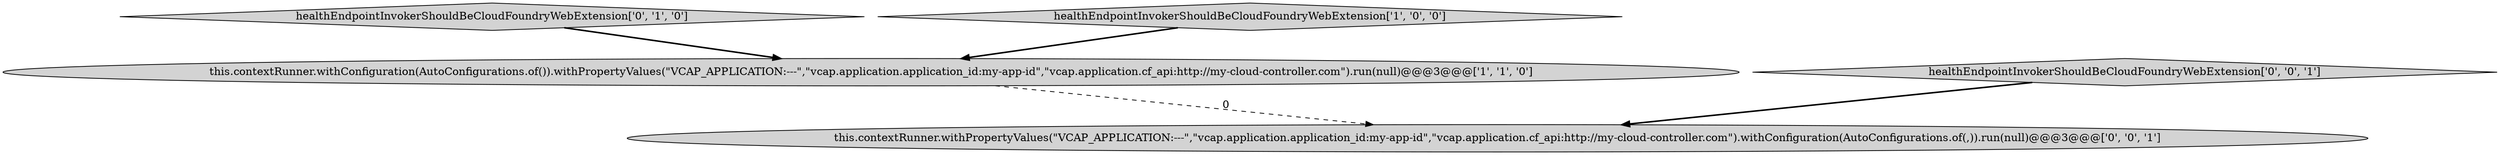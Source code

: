 digraph {
2 [style = filled, label = "healthEndpointInvokerShouldBeCloudFoundryWebExtension['0', '1', '0']", fillcolor = lightgray, shape = diamond image = "AAA0AAABBB2BBB"];
1 [style = filled, label = "healthEndpointInvokerShouldBeCloudFoundryWebExtension['1', '0', '0']", fillcolor = lightgray, shape = diamond image = "AAA0AAABBB1BBB"];
3 [style = filled, label = "this.contextRunner.withPropertyValues(\"VCAP_APPLICATION:---\",\"vcap.application.application_id:my-app-id\",\"vcap.application.cf_api:http://my-cloud-controller.com\").withConfiguration(AutoConfigurations.of(,)).run(null)@@@3@@@['0', '0', '1']", fillcolor = lightgray, shape = ellipse image = "AAA0AAABBB3BBB"];
4 [style = filled, label = "healthEndpointInvokerShouldBeCloudFoundryWebExtension['0', '0', '1']", fillcolor = lightgray, shape = diamond image = "AAA0AAABBB3BBB"];
0 [style = filled, label = "this.contextRunner.withConfiguration(AutoConfigurations.of()).withPropertyValues(\"VCAP_APPLICATION:---\",\"vcap.application.application_id:my-app-id\",\"vcap.application.cf_api:http://my-cloud-controller.com\").run(null)@@@3@@@['1', '1', '0']", fillcolor = lightgray, shape = ellipse image = "AAA0AAABBB1BBB"];
2->0 [style = bold, label=""];
0->3 [style = dashed, label="0"];
1->0 [style = bold, label=""];
4->3 [style = bold, label=""];
}
